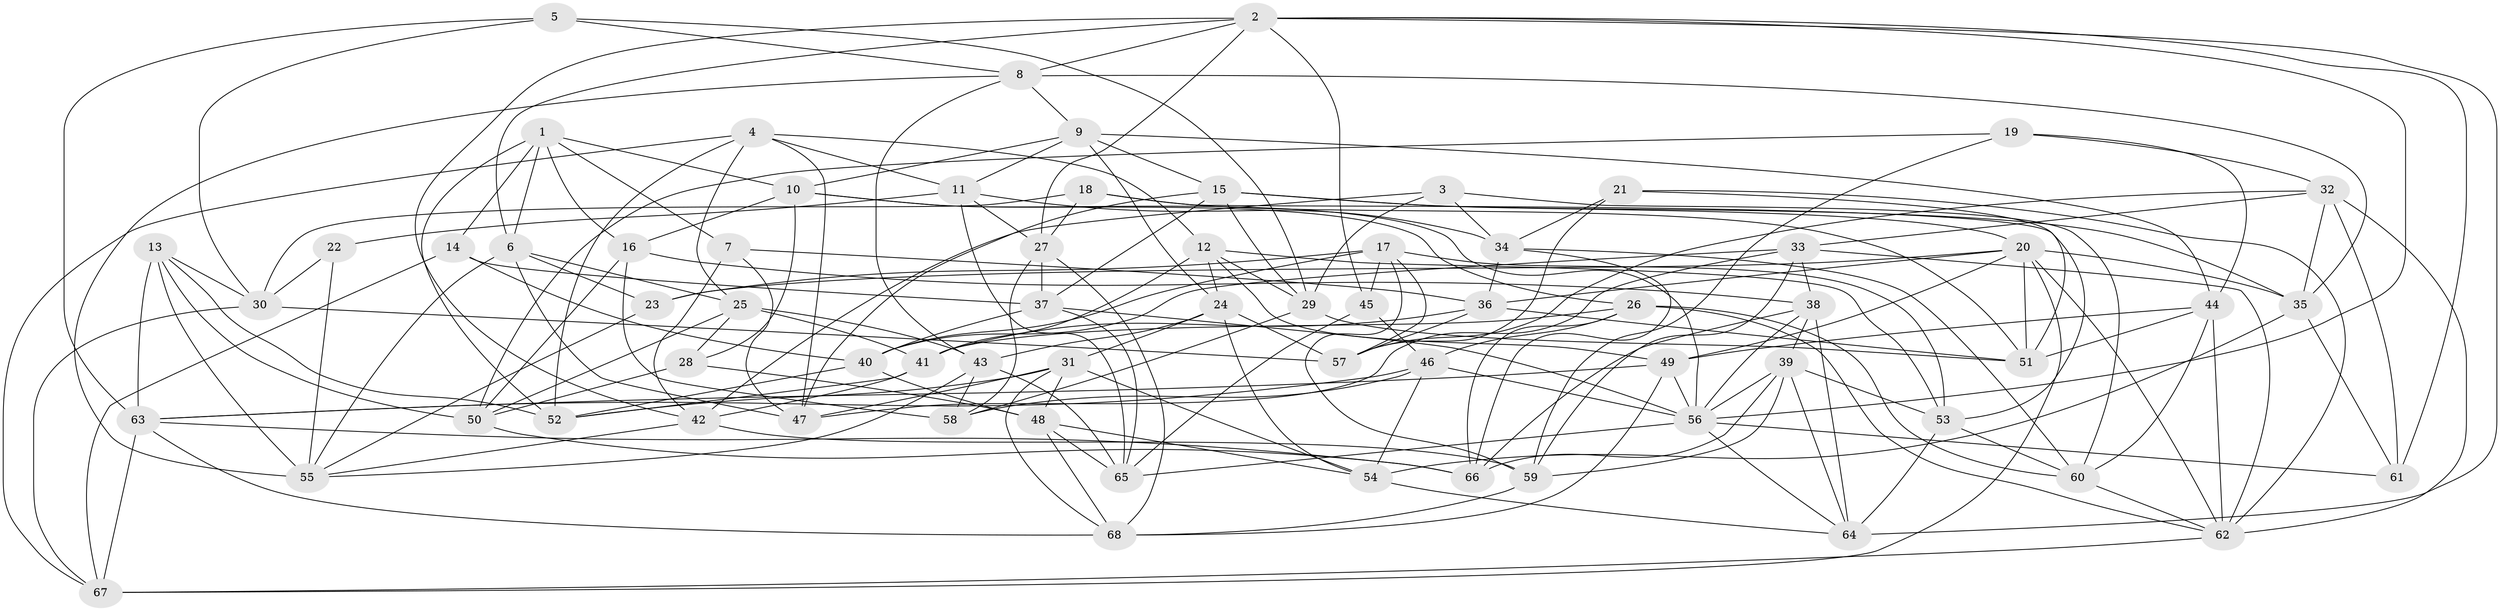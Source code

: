 // original degree distribution, {4: 1.0}
// Generated by graph-tools (version 1.1) at 2025/50/03/09/25 03:50:55]
// undirected, 68 vertices, 196 edges
graph export_dot {
graph [start="1"]
  node [color=gray90,style=filled];
  1;
  2;
  3;
  4;
  5;
  6;
  7;
  8;
  9;
  10;
  11;
  12;
  13;
  14;
  15;
  16;
  17;
  18;
  19;
  20;
  21;
  22;
  23;
  24;
  25;
  26;
  27;
  28;
  29;
  30;
  31;
  32;
  33;
  34;
  35;
  36;
  37;
  38;
  39;
  40;
  41;
  42;
  43;
  44;
  45;
  46;
  47;
  48;
  49;
  50;
  51;
  52;
  53;
  54;
  55;
  56;
  57;
  58;
  59;
  60;
  61;
  62;
  63;
  64;
  65;
  66;
  67;
  68;
  1 -- 6 [weight=1.0];
  1 -- 7 [weight=1.0];
  1 -- 10 [weight=1.0];
  1 -- 14 [weight=1.0];
  1 -- 16 [weight=1.0];
  1 -- 52 [weight=1.0];
  2 -- 6 [weight=1.0];
  2 -- 8 [weight=1.0];
  2 -- 27 [weight=1.0];
  2 -- 42 [weight=1.0];
  2 -- 45 [weight=1.0];
  2 -- 56 [weight=1.0];
  2 -- 61 [weight=1.0];
  2 -- 64 [weight=1.0];
  3 -- 29 [weight=1.0];
  3 -- 34 [weight=1.0];
  3 -- 42 [weight=1.0];
  3 -- 60 [weight=1.0];
  4 -- 11 [weight=1.0];
  4 -- 12 [weight=1.0];
  4 -- 25 [weight=1.0];
  4 -- 47 [weight=1.0];
  4 -- 52 [weight=1.0];
  4 -- 67 [weight=1.0];
  5 -- 8 [weight=1.0];
  5 -- 29 [weight=1.0];
  5 -- 30 [weight=1.0];
  5 -- 63 [weight=1.0];
  6 -- 23 [weight=1.0];
  6 -- 25 [weight=1.0];
  6 -- 47 [weight=1.0];
  6 -- 55 [weight=1.0];
  7 -- 36 [weight=1.0];
  7 -- 42 [weight=1.0];
  7 -- 47 [weight=1.0];
  8 -- 9 [weight=1.0];
  8 -- 35 [weight=1.0];
  8 -- 43 [weight=1.0];
  8 -- 55 [weight=1.0];
  9 -- 10 [weight=1.0];
  9 -- 11 [weight=1.0];
  9 -- 15 [weight=1.0];
  9 -- 24 [weight=1.0];
  9 -- 44 [weight=1.0];
  10 -- 16 [weight=1.0];
  10 -- 26 [weight=1.0];
  10 -- 28 [weight=1.0];
  10 -- 56 [weight=1.0];
  11 -- 22 [weight=1.0];
  11 -- 27 [weight=1.0];
  11 -- 34 [weight=1.0];
  11 -- 65 [weight=1.0];
  12 -- 24 [weight=1.0];
  12 -- 29 [weight=1.0];
  12 -- 41 [weight=1.0];
  12 -- 49 [weight=1.0];
  12 -- 53 [weight=1.0];
  13 -- 30 [weight=1.0];
  13 -- 50 [weight=1.0];
  13 -- 52 [weight=1.0];
  13 -- 55 [weight=1.0];
  13 -- 63 [weight=2.0];
  14 -- 37 [weight=1.0];
  14 -- 40 [weight=1.0];
  14 -- 67 [weight=1.0];
  15 -- 20 [weight=1.0];
  15 -- 29 [weight=1.0];
  15 -- 35 [weight=1.0];
  15 -- 37 [weight=1.0];
  15 -- 47 [weight=1.0];
  16 -- 38 [weight=1.0];
  16 -- 50 [weight=1.0];
  16 -- 58 [weight=2.0];
  17 -- 23 [weight=1.0];
  17 -- 40 [weight=1.0];
  17 -- 45 [weight=1.0];
  17 -- 53 [weight=1.0];
  17 -- 57 [weight=1.0];
  17 -- 59 [weight=1.0];
  18 -- 27 [weight=1.0];
  18 -- 30 [weight=1.0];
  18 -- 51 [weight=1.0];
  18 -- 53 [weight=1.0];
  19 -- 32 [weight=1.0];
  19 -- 44 [weight=1.0];
  19 -- 50 [weight=1.0];
  19 -- 59 [weight=1.0];
  20 -- 23 [weight=1.0];
  20 -- 35 [weight=1.0];
  20 -- 36 [weight=1.0];
  20 -- 49 [weight=1.0];
  20 -- 51 [weight=1.0];
  20 -- 62 [weight=1.0];
  20 -- 67 [weight=1.0];
  21 -- 34 [weight=1.0];
  21 -- 51 [weight=1.0];
  21 -- 57 [weight=1.0];
  21 -- 62 [weight=1.0];
  22 -- 30 [weight=1.0];
  22 -- 55 [weight=2.0];
  23 -- 55 [weight=1.0];
  24 -- 31 [weight=1.0];
  24 -- 43 [weight=1.0];
  24 -- 54 [weight=1.0];
  24 -- 57 [weight=1.0];
  25 -- 28 [weight=1.0];
  25 -- 41 [weight=1.0];
  25 -- 43 [weight=1.0];
  25 -- 50 [weight=1.0];
  26 -- 41 [weight=1.0];
  26 -- 46 [weight=1.0];
  26 -- 60 [weight=1.0];
  26 -- 62 [weight=1.0];
  26 -- 66 [weight=1.0];
  27 -- 37 [weight=1.0];
  27 -- 58 [weight=1.0];
  27 -- 68 [weight=1.0];
  28 -- 48 [weight=1.0];
  28 -- 50 [weight=1.0];
  29 -- 51 [weight=1.0];
  29 -- 58 [weight=1.0];
  30 -- 57 [weight=1.0];
  30 -- 67 [weight=1.0];
  31 -- 47 [weight=1.0];
  31 -- 48 [weight=1.0];
  31 -- 52 [weight=1.0];
  31 -- 54 [weight=1.0];
  31 -- 68 [weight=1.0];
  32 -- 33 [weight=1.0];
  32 -- 35 [weight=1.0];
  32 -- 57 [weight=1.0];
  32 -- 61 [weight=1.0];
  32 -- 62 [weight=1.0];
  33 -- 38 [weight=1.0];
  33 -- 40 [weight=1.0];
  33 -- 47 [weight=1.0];
  33 -- 59 [weight=1.0];
  33 -- 62 [weight=1.0];
  34 -- 36 [weight=1.0];
  34 -- 60 [weight=1.0];
  34 -- 66 [weight=1.0];
  35 -- 54 [weight=1.0];
  35 -- 61 [weight=1.0];
  36 -- 41 [weight=1.0];
  36 -- 51 [weight=1.0];
  36 -- 57 [weight=1.0];
  37 -- 40 [weight=1.0];
  37 -- 56 [weight=1.0];
  37 -- 65 [weight=1.0];
  38 -- 39 [weight=1.0];
  38 -- 56 [weight=1.0];
  38 -- 64 [weight=1.0];
  38 -- 66 [weight=1.0];
  39 -- 53 [weight=1.0];
  39 -- 56 [weight=1.0];
  39 -- 59 [weight=1.0];
  39 -- 64 [weight=1.0];
  39 -- 66 [weight=1.0];
  40 -- 48 [weight=1.0];
  40 -- 52 [weight=1.0];
  41 -- 42 [weight=1.0];
  41 -- 52 [weight=1.0];
  42 -- 55 [weight=1.0];
  42 -- 59 [weight=1.0];
  43 -- 55 [weight=1.0];
  43 -- 58 [weight=1.0];
  43 -- 65 [weight=1.0];
  44 -- 49 [weight=1.0];
  44 -- 51 [weight=1.0];
  44 -- 60 [weight=1.0];
  44 -- 62 [weight=1.0];
  45 -- 46 [weight=1.0];
  45 -- 65 [weight=1.0];
  46 -- 54 [weight=1.0];
  46 -- 56 [weight=1.0];
  46 -- 58 [weight=1.0];
  46 -- 63 [weight=1.0];
  48 -- 54 [weight=1.0];
  48 -- 65 [weight=1.0];
  48 -- 68 [weight=1.0];
  49 -- 56 [weight=1.0];
  49 -- 63 [weight=1.0];
  49 -- 68 [weight=1.0];
  50 -- 66 [weight=1.0];
  53 -- 60 [weight=1.0];
  53 -- 64 [weight=1.0];
  54 -- 64 [weight=1.0];
  56 -- 61 [weight=1.0];
  56 -- 64 [weight=1.0];
  56 -- 65 [weight=1.0];
  59 -- 68 [weight=1.0];
  60 -- 62 [weight=1.0];
  62 -- 67 [weight=1.0];
  63 -- 66 [weight=1.0];
  63 -- 67 [weight=1.0];
  63 -- 68 [weight=1.0];
}
